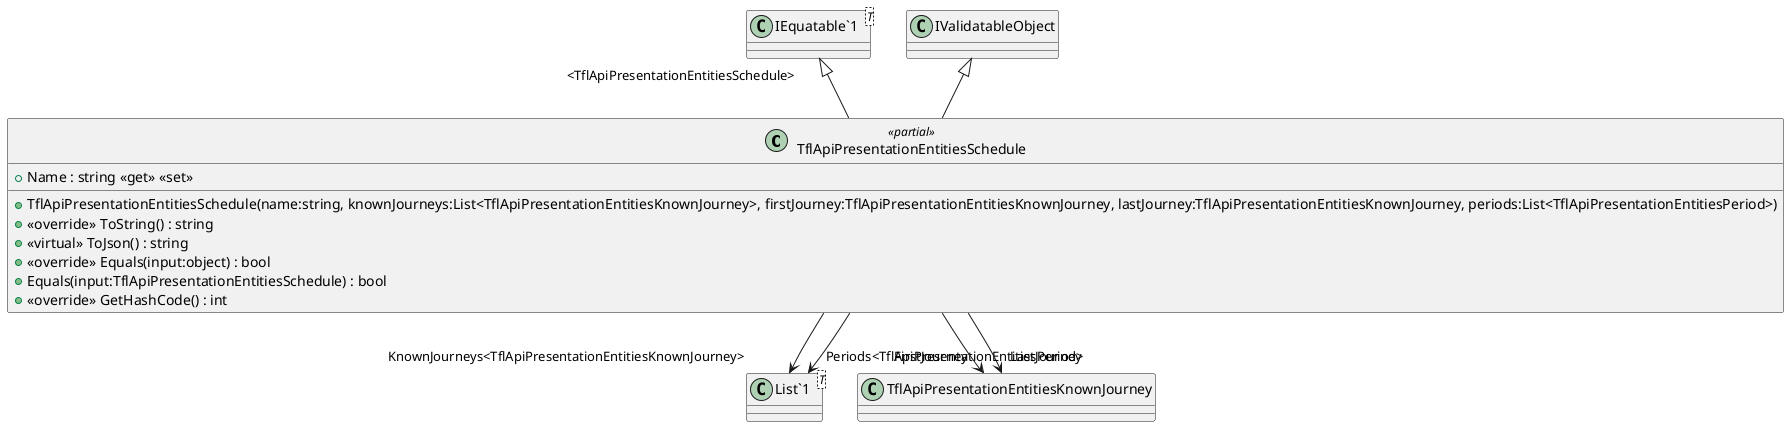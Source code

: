 @startuml
class TflApiPresentationEntitiesSchedule <<partial>> {
    + TflApiPresentationEntitiesSchedule(name:string, knownJourneys:List<TflApiPresentationEntitiesKnownJourney>, firstJourney:TflApiPresentationEntitiesKnownJourney, lastJourney:TflApiPresentationEntitiesKnownJourney, periods:List<TflApiPresentationEntitiesPeriod>)
    + Name : string <<get>> <<set>>
    + <<override>> ToString() : string
    + <<virtual>> ToJson() : string
    + <<override>> Equals(input:object) : bool
    + Equals(input:TflApiPresentationEntitiesSchedule) : bool
    + <<override>> GetHashCode() : int
}
class "IEquatable`1"<T> {
}
class "List`1"<T> {
}
"IEquatable`1" "<TflApiPresentationEntitiesSchedule>" <|-- TflApiPresentationEntitiesSchedule
IValidatableObject <|-- TflApiPresentationEntitiesSchedule
TflApiPresentationEntitiesSchedule --> "KnownJourneys<TflApiPresentationEntitiesKnownJourney>" "List`1"
TflApiPresentationEntitiesSchedule --> "FirstJourney" TflApiPresentationEntitiesKnownJourney
TflApiPresentationEntitiesSchedule --> "LastJourney" TflApiPresentationEntitiesKnownJourney
TflApiPresentationEntitiesSchedule --> "Periods<TflApiPresentationEntitiesPeriod>" "List`1"
@enduml
